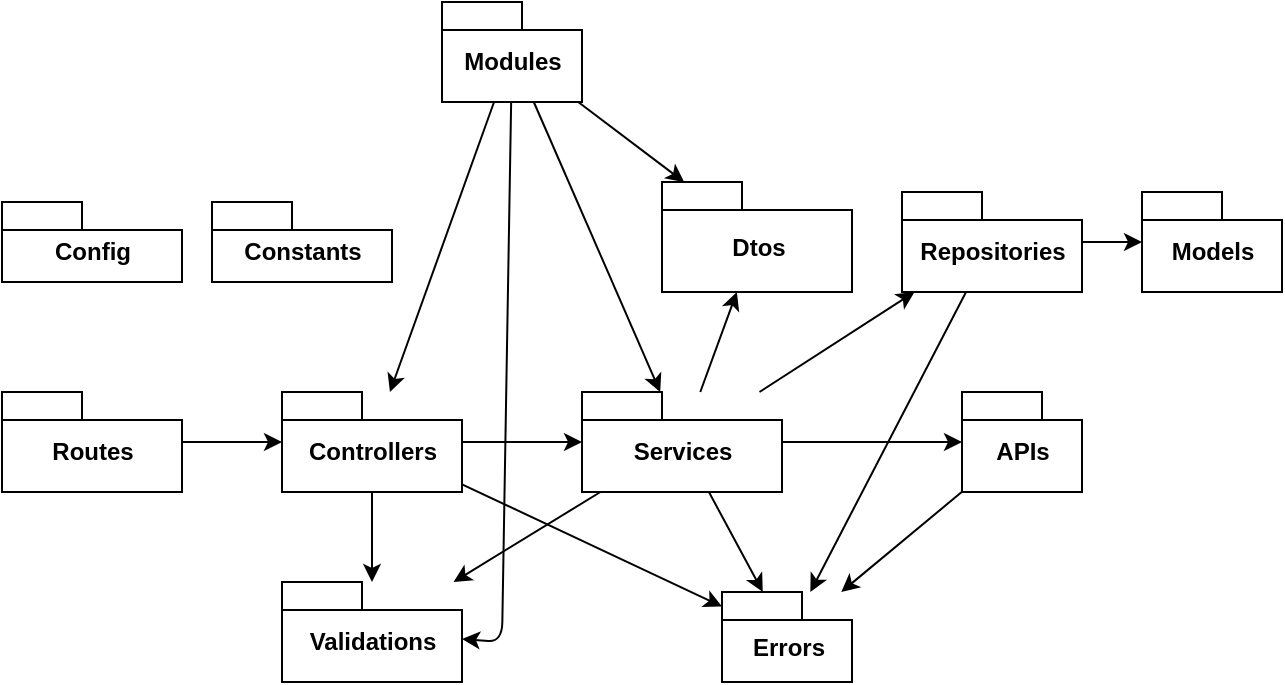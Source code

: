 <mxfile>
    <diagram id="jTlNRyT6YMsYzq1EIWMr" name="[API] Modelo-pacotes">
        <mxGraphModel dx="636" dy="757" grid="1" gridSize="10" guides="1" tooltips="1" connect="1" arrows="1" fold="1" page="1" pageScale="1" pageWidth="850" pageHeight="1100" math="0" shadow="0">
            <root>
                <mxCell id="0"/>
                <mxCell id="1" parent="0"/>
                <mxCell id="5" value="" style="edgeStyle=none;html=1;" parent="1" source="2" target="4" edge="1">
                    <mxGeometry relative="1" as="geometry"/>
                </mxCell>
                <mxCell id="2" value="Routes" style="shape=folder;fontStyle=1;spacingTop=10;tabWidth=40;tabHeight=14;tabPosition=left;html=1;" parent="1" vertex="1">
                    <mxGeometry x="110" y="405" width="90" height="50" as="geometry"/>
                </mxCell>
                <mxCell id="7" value="" style="edgeStyle=none;html=1;" parent="1" source="4" target="6" edge="1">
                    <mxGeometry relative="1" as="geometry"/>
                </mxCell>
                <mxCell id="13" style="edgeStyle=none;html=1;" parent="1" source="4" target="11" edge="1">
                    <mxGeometry relative="1" as="geometry"/>
                </mxCell>
                <mxCell id="21" style="edgeStyle=none;html=1;" parent="1" source="4" target="10" edge="1">
                    <mxGeometry relative="1" as="geometry"/>
                </mxCell>
                <mxCell id="9" style="edgeStyle=none;html=1;" parent="1" source="6" target="8" edge="1">
                    <mxGeometry relative="1" as="geometry"/>
                </mxCell>
                <mxCell id="4" value="Controllers" style="shape=folder;fontStyle=1;spacingTop=10;tabWidth=40;tabHeight=14;tabPosition=left;html=1;" parent="1" vertex="1">
                    <mxGeometry x="250" y="405" width="90" height="50" as="geometry"/>
                </mxCell>
                <mxCell id="12" value="" style="edgeStyle=none;html=1;" parent="1" source="6" target="11" edge="1">
                    <mxGeometry relative="1" as="geometry"/>
                </mxCell>
                <mxCell id="14" style="edgeStyle=none;html=1;" parent="1" source="6" target="10" edge="1">
                    <mxGeometry relative="1" as="geometry"/>
                </mxCell>
                <mxCell id="16" value="" style="edgeStyle=none;html=1;" parent="1" source="6" target="15" edge="1">
                    <mxGeometry relative="1" as="geometry"/>
                </mxCell>
                <mxCell id="20" style="edgeStyle=none;html=1;" parent="1" source="6" target="19" edge="1">
                    <mxGeometry relative="1" as="geometry"/>
                </mxCell>
                <mxCell id="6" value="Services" style="shape=folder;fontStyle=1;spacingTop=10;tabWidth=40;tabHeight=14;tabPosition=left;html=1;" parent="1" vertex="1">
                    <mxGeometry x="400" y="405" width="100" height="50" as="geometry"/>
                </mxCell>
                <mxCell id="23" style="edgeStyle=none;html=1;" parent="1" source="8" target="10" edge="1">
                    <mxGeometry relative="1" as="geometry"/>
                </mxCell>
                <mxCell id="8" value="APIs" style="shape=folder;fontStyle=1;spacingTop=10;tabWidth=40;tabHeight=14;tabPosition=left;html=1;" parent="1" vertex="1">
                    <mxGeometry x="590" y="405" width="60" height="50" as="geometry"/>
                </mxCell>
                <mxCell id="10" value="Errors" style="shape=folder;fontStyle=1;spacingTop=10;tabWidth=40;tabHeight=14;tabPosition=left;html=1;" parent="1" vertex="1">
                    <mxGeometry x="470" y="505" width="65" height="45" as="geometry"/>
                </mxCell>
                <mxCell id="11" value="Validations" style="shape=folder;fontStyle=1;spacingTop=10;tabWidth=40;tabHeight=14;tabPosition=left;html=1;" parent="1" vertex="1">
                    <mxGeometry x="250" y="500" width="90" height="50" as="geometry"/>
                </mxCell>
                <mxCell id="18" value="" style="edgeStyle=none;html=1;" parent="1" source="15" target="17" edge="1">
                    <mxGeometry relative="1" as="geometry"/>
                </mxCell>
                <mxCell id="22" style="edgeStyle=none;html=1;" parent="1" source="15" target="10" edge="1">
                    <mxGeometry relative="1" as="geometry"/>
                </mxCell>
                <mxCell id="15" value="Repositories" style="shape=folder;fontStyle=1;spacingTop=10;tabWidth=40;tabHeight=14;tabPosition=left;html=1;" parent="1" vertex="1">
                    <mxGeometry x="560" y="305" width="90" height="50" as="geometry"/>
                </mxCell>
                <mxCell id="17" value="Models" style="shape=folder;fontStyle=1;spacingTop=10;tabWidth=40;tabHeight=14;tabPosition=left;html=1;" parent="1" vertex="1">
                    <mxGeometry x="680" y="305" width="70" height="50" as="geometry"/>
                </mxCell>
                <mxCell id="19" value="Dtos" style="shape=folder;fontStyle=1;spacingTop=10;tabWidth=40;tabHeight=14;tabPosition=left;html=1;" parent="1" vertex="1">
                    <mxGeometry x="440" y="300" width="95" height="55" as="geometry"/>
                </mxCell>
                <mxCell id="24" value="Config" style="shape=folder;fontStyle=1;spacingTop=10;tabWidth=40;tabHeight=14;tabPosition=left;html=1;" parent="1" vertex="1">
                    <mxGeometry x="110" y="310" width="90" height="40" as="geometry"/>
                </mxCell>
                <mxCell id="25" value="Constants" style="shape=folder;fontStyle=1;spacingTop=10;tabWidth=40;tabHeight=14;tabPosition=left;html=1;" parent="1" vertex="1">
                    <mxGeometry x="215" y="310" width="90" height="40" as="geometry"/>
                </mxCell>
                <mxCell id="28" style="edgeStyle=none;html=1;" edge="1" parent="1" source="26" target="11">
                    <mxGeometry relative="1" as="geometry">
                        <Array as="points">
                            <mxPoint x="360" y="530"/>
                        </Array>
                    </mxGeometry>
                </mxCell>
                <mxCell id="27" style="edgeStyle=none;html=1;" edge="1" parent="1" source="26" target="4">
                    <mxGeometry relative="1" as="geometry"/>
                </mxCell>
                <mxCell id="29" style="edgeStyle=none;html=1;" edge="1" parent="1" source="26" target="6">
                    <mxGeometry relative="1" as="geometry"/>
                </mxCell>
                <mxCell id="30" style="edgeStyle=none;html=1;" edge="1" parent="1" source="26" target="19">
                    <mxGeometry relative="1" as="geometry"/>
                </mxCell>
                <mxCell id="26" value="Modules" style="shape=folder;fontStyle=1;spacingTop=10;tabWidth=40;tabHeight=14;tabPosition=left;html=1;" vertex="1" parent="1">
                    <mxGeometry x="330" y="210" width="70" height="50" as="geometry"/>
                </mxCell>
            </root>
        </mxGraphModel>
    </diagram>
</mxfile>
